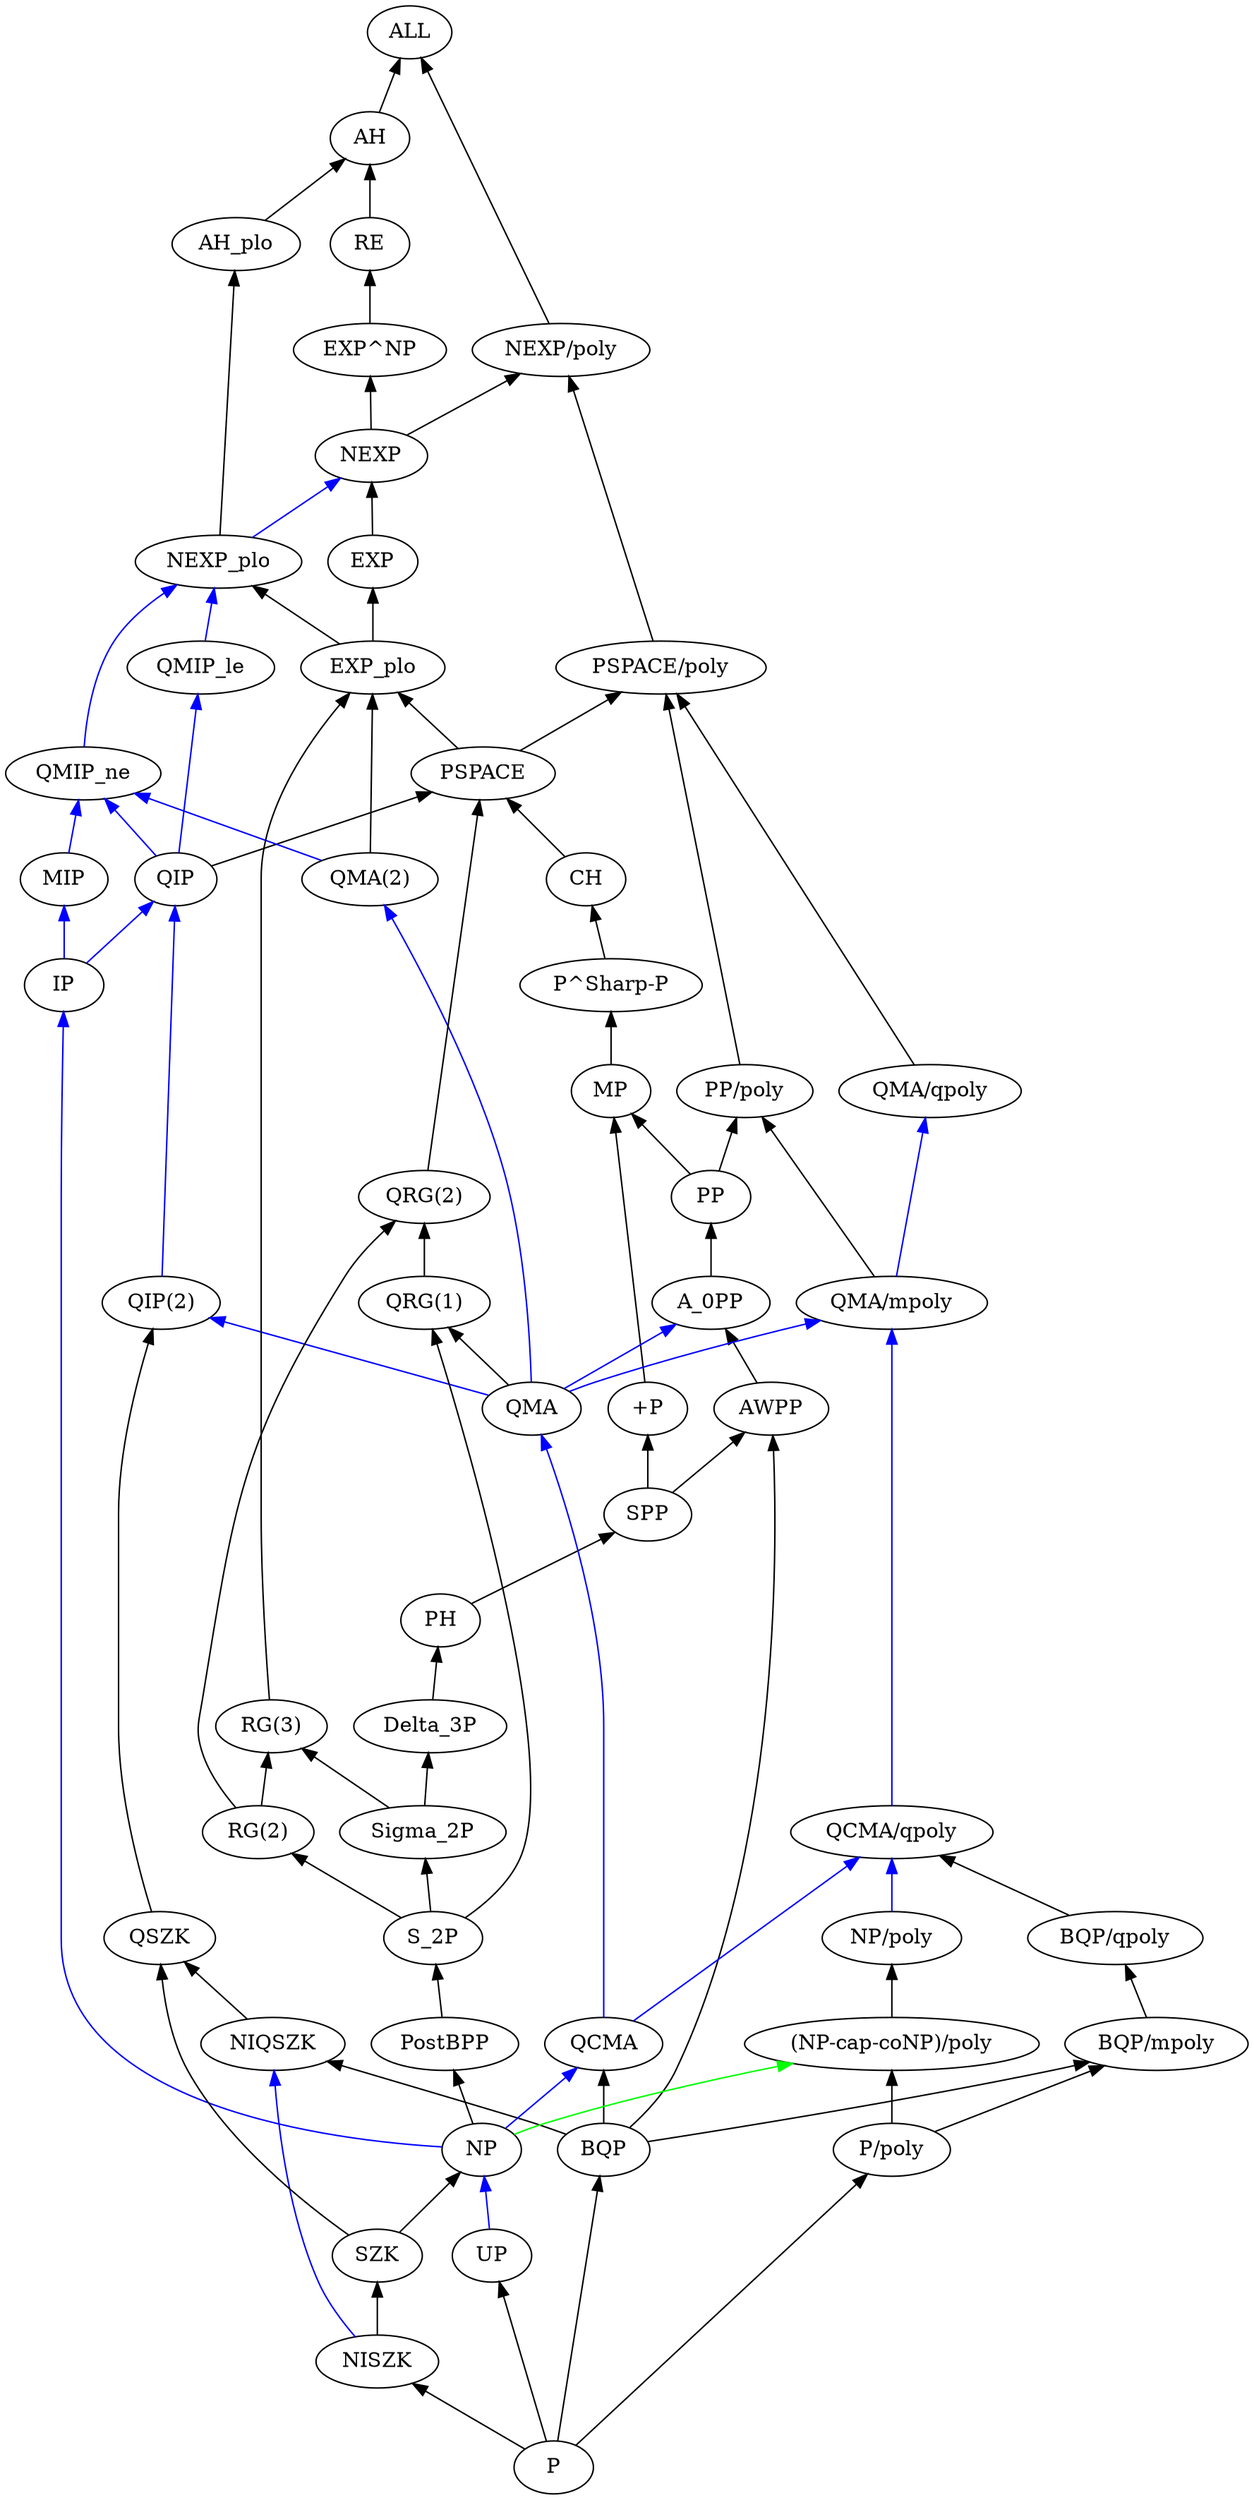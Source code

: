 digraph G {
    bgcolor=white;
    rankdir=BT;
    node [color=black,fontcolor=black];
    1 [label="(NP-cap-coNP)/poly",id="Rnode1"];
    2 [label="+P",id="Rnode2"];
    3 [label="AH",id="Rnode3"];
    4 [label="AH_plo",id="Rnode4"];
    5 [label="ALL",id="Rnode5"];
    6 [label="AWPP",id="Rnode6"];
    7 [label="A_0PP",id="Rnode7"];
    8 [label="BQP",id="Rnode8"];
    9 [label="BQP/mpoly",id="Rnode9"];
    10 [label="BQP/qpoly",id="Rnode10"];
    11 [label="CH",id="Rnode11"];
    12 [label="Delta_3P",id="Rnode12"];
    13 [label="EXP",id="Rnode13"];
    14 [label="EXP^NP",id="Rnode14"];
    15 [label="EXP_plo",id="Rnode15"];
    16 [label="IP",id="Rnode16"];
    17 [label="MIP",id="Rnode17"];
    18 [label="MP",id="Rnode18"];
    19 [label="NEXP",id="Rnode19"];
    20 [label="NEXP/poly",id="Rnode20"];
    21 [label="NEXP_plo",id="Rnode21"];
    22 [label="NIQSZK",id="Rnode22"];
    23 [label="NISZK",id="Rnode23"];
    24 [label="NP",id="Rnode24"];
    25 [label="NP/poly",id="Rnode25"];
    26 [label="P",id="Rnode26"];
    27 [label="P/poly",id="Rnode27"];
    28 [label="PH",id="Rnode28"];
    29 [label="PP",id="Rnode29"];
    30 [label="PP/poly",id="Rnode30"];
    31 [label="PSPACE",id="Rnode31"];
    32 [label="PSPACE/poly",id="Rnode32"];
    33 [label="P^Sharp-P",id="Rnode33"];
    34 [label="PostBPP",id="Rnode34"];
    35 [label="QCMA",id="Rnode35"];
    36 [label="QCMA/qpoly",id="Rnode36"];
    37 [label="QIP",id="Rnode37"];
    38 [label="QIP(2)",id="Rnode38"];
    39 [label="QMA",id="Rnode39"];
    40 [label="QMA(2)",id="Rnode40"];
    41 [label="QMA/mpoly",id="Rnode41"];
    42 [label="QMA/qpoly",id="Rnode42"];
    43 [label="QMIP_le",id="Rnode43"];
    44 [label="QMIP_ne",id="Rnode44"];
    45 [label="QRG(1)",id="Rnode45"];
    46 [label="QRG(2)",id="Rnode46"];
    47 [label="QSZK",id="Rnode47"];
    48 [label="RE",id="Rnode48"];
    49 [label="RG(2)",id="Rnode49"];
    50 [label="RG(3)",id="Rnode50"];
    51 [label="SPP",id="Rnode51"];
    52 [label="SZK",id="Rnode52"];
    53 [label="S_2P",id="Rnode53"];
    54 [label="Sigma_2P",id="Rnode54"];
    55 [label="UP",id="Rnode55"];
    27 -> 9 [color=black];
    27 -> 1 [color=black];
    46 -> 31 [color=black];
    4 -> 3 [color=black];
    34 -> 53 [color=black];
    54 -> 12 [color=black];
    54 -> 50 [color=black];
    38 -> 37 [color=blue];
    36 -> 41 [color=blue];
    39 -> 45 [color=black];
    39 -> 41 [color=blue];
    39 -> 38 [color=blue];
    39 -> 40 [color=blue];
    39 -> 7 [color=blue];
    22 -> 47 [color=black];
    51 -> 2 [color=black];
    51 -> 6 [color=black];
    21 -> 4 [color=black];
    21 -> 19 [color=blue];
    49 -> 46 [color=black];
    49 -> 50 [color=black];
    47 -> 38 [color=black];
    25 -> 36 [color=blue];
    41 -> 30 [color=black];
    41 -> 42 [color=blue];
    40 -> 15 [color=black];
    40 -> 44 [color=blue];
    10 -> 36 [color=black];
    6 -> 7 [color=black];
    14 -> 48 [color=black];
    12 -> 28 [color=black];
    33 -> 11 [color=black];
    32 -> 20 [color=black];
    28 -> 51 [color=black];
    20 -> 5 [color=black];
    42 -> 32 [color=black];
    43 -> 21 [color=blue];
    11 -> 31 [color=black];
    55 -> 24 [color=blue];
    19 -> 20 [color=black];
    19 -> 14 [color=black];
    37 -> 31 [color=black];
    37 -> 44 [color=blue];
    37 -> 43 [color=blue];
    9 -> 10 [color=black];
    29 -> 18 [color=black];
    29 -> 30 [color=black];
    31 -> 15 [color=black];
    31 -> 32 [color=black];
    15 -> 21 [color=black];
    15 -> 13 [color=black];
    17 -> 44 [color=blue];
    7 -> 29 [color=black];
    44 -> 21 [color=blue];
    24 -> 34 [color=black];
    24 -> 35 [color=blue];
    24 -> 16 [color=blue];
    24 -> 1 [color=green];
    35 -> 39 [color=blue];
    35 -> 36 [color=blue];
    26 -> 27 [color=black];
    26 -> 55 [color=black];
    26 -> 8 [color=black];
    26 -> 23 [color=black];
    45 -> 46 [color=black];
    2 -> 18 [color=black];
    8 -> 9 [color=black];
    8 -> 6 [color=black];
    8 -> 35 [color=black];
    8 -> 22 [color=black];
    16 -> 17 [color=blue];
    16 -> 37 [color=blue];
    23 -> 52 [color=black];
    23 -> 22 [color=blue];
    18 -> 33 [color=black];
    1 -> 25 [color=black];
    53 -> 54 [color=black];
    53 -> 45 [color=black];
    53 -> 49 [color=black];
    48 -> 3 [color=black];
    30 -> 32 [color=black];
    3 -> 5 [color=black];
    50 -> 15 [color=black];
    52 -> 47 [color=black];
    52 -> 24 [color=black];
    13 -> 19 [color=black];
}